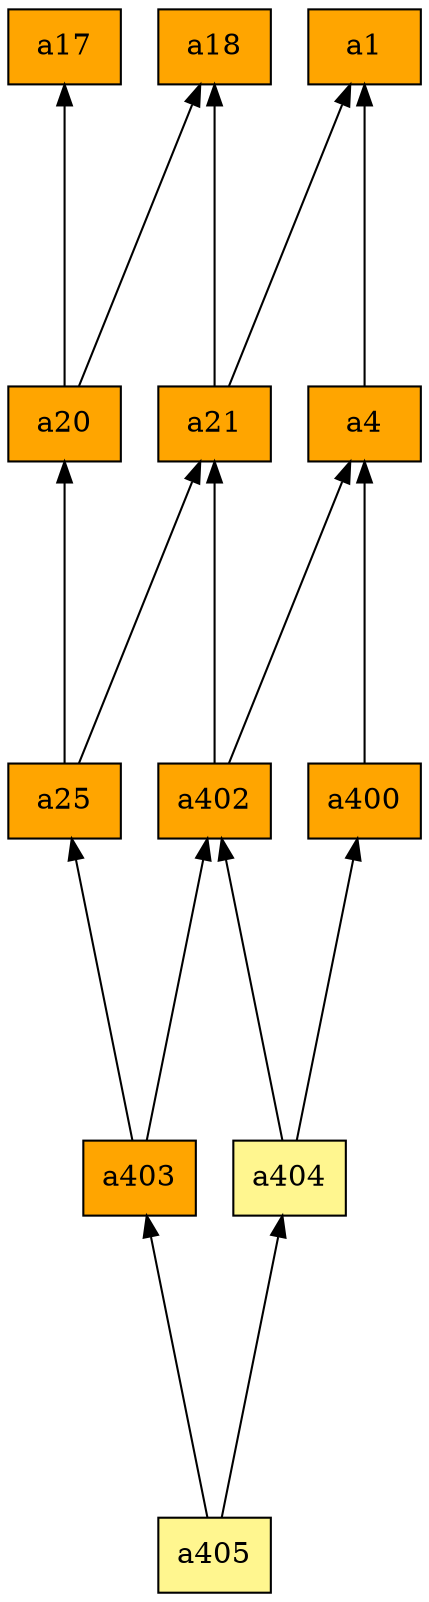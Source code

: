 digraph G {
rankdir=BT;ranksep="2.0";
"a17" [shape=record,fillcolor=orange,style=filled,label="{a17}"];
"a25" [shape=record,fillcolor=orange,style=filled,label="{a25}"];
"a402" [shape=record,fillcolor=orange,style=filled,label="{a402}"];
"a18" [shape=record,fillcolor=orange,style=filled,label="{a18}"];
"a21" [shape=record,fillcolor=orange,style=filled,label="{a21}"];
"a405" [shape=record,fillcolor=khaki1,style=filled,label="{a405}"];
"a400" [shape=record,fillcolor=orange,style=filled,label="{a400}"];
"a403" [shape=record,fillcolor=orange,style=filled,label="{a403}"];
"a1" [shape=record,fillcolor=orange,style=filled,label="{a1}"];
"a4" [shape=record,fillcolor=orange,style=filled,label="{a4}"];
"a20" [shape=record,fillcolor=orange,style=filled,label="{a20}"];
"a404" [shape=record,fillcolor=khaki1,style=filled,label="{a404}"];
"a25" -> "a20"
"a25" -> "a21"
"a402" -> "a21"
"a402" -> "a4"
"a21" -> "a1"
"a21" -> "a18"
"a405" -> "a404"
"a405" -> "a403"
"a400" -> "a4"
"a403" -> "a25"
"a403" -> "a402"
"a4" -> "a1"
"a20" -> "a18"
"a20" -> "a17"
"a404" -> "a402"
"a404" -> "a400"
}